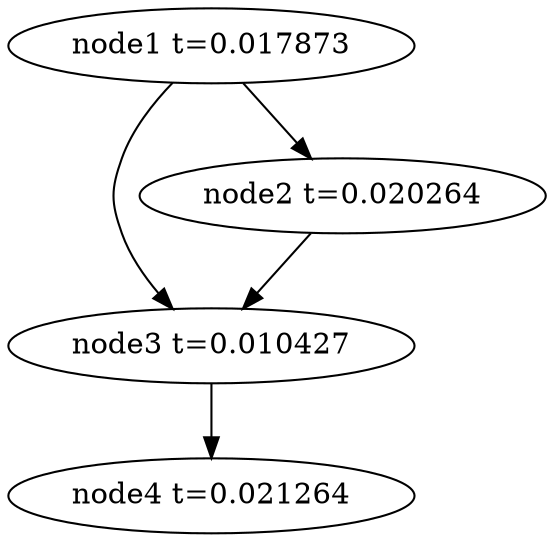 digraph g{
	node4[label="node4 t=0.021264"]
	node3 -> node4
	node3[label="node3 t=0.010427"];
	node2 -> node3
	node2[label="node2 t=0.020264"];
	node1 -> node3
	node1 -> node2
	node1[label="node1 t=0.017873"];
}
